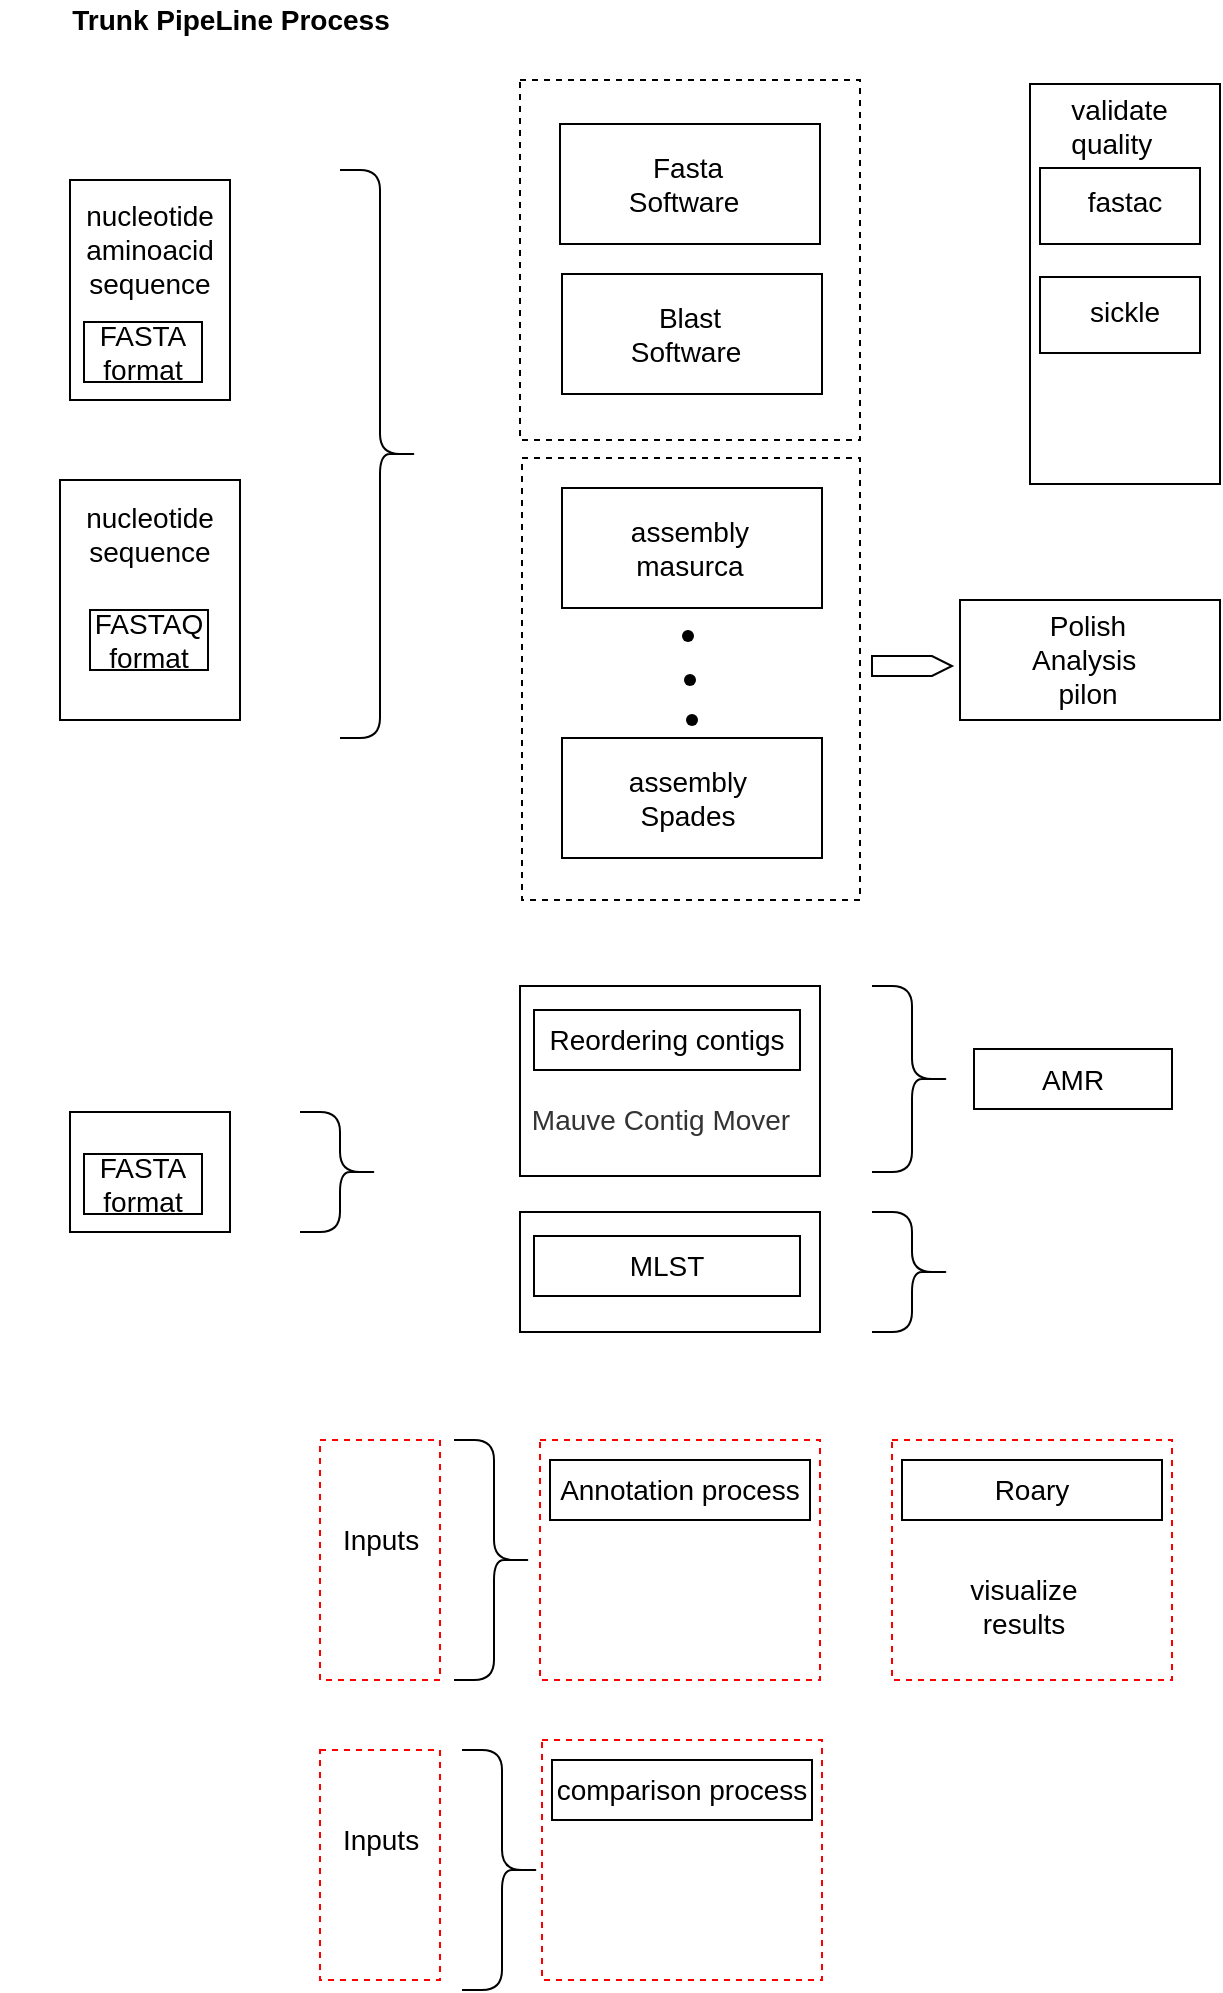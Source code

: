 <mxfile version="14.8.1" type="github">
  <diagram id="jO_XUjRUBSxXagyCRTic" name="Page-1">
    <mxGraphModel dx="900" dy="646" grid="1" gridSize="10" guides="1" tooltips="1" connect="1" arrows="1" fold="1" page="1" pageScale="1" pageWidth="827" pageHeight="1169" math="0" shadow="0">
      <root>
        <mxCell id="0" />
        <mxCell id="1" parent="0" />
        <mxCell id="xDcCuQg8WMwgXTcnJYGY-1" value="" style="rounded=0;whiteSpace=wrap;html=1;" parent="1" vertex="1">
          <mxGeometry x="330" y="92" width="130" height="60" as="geometry" />
        </mxCell>
        <mxCell id="xDcCuQg8WMwgXTcnJYGY-2" value="&lt;font style=&quot;font-size: 14px&quot;&gt;Fasta Software&amp;nbsp;&lt;/font&gt;" style="text;html=1;strokeColor=none;fillColor=none;align=center;verticalAlign=middle;whiteSpace=wrap;rounded=0;" parent="1" vertex="1">
          <mxGeometry x="360" y="109.5" width="68" height="25" as="geometry" />
        </mxCell>
        <mxCell id="xDcCuQg8WMwgXTcnJYGY-6" value="" style="rounded=0;whiteSpace=wrap;html=1;" parent="1" vertex="1">
          <mxGeometry x="85" y="120" width="80" height="110" as="geometry" />
        </mxCell>
        <mxCell id="xDcCuQg8WMwgXTcnJYGY-7" value="&lt;font style=&quot;font-size: 14px&quot;&gt;nucleotide&lt;br&gt;aminoacid&lt;br&gt;sequence&lt;br&gt;&lt;/font&gt;" style="text;html=1;strokeColor=none;fillColor=none;align=center;verticalAlign=middle;whiteSpace=wrap;rounded=0;" parent="1" vertex="1">
          <mxGeometry x="50" y="134.5" width="150" height="40" as="geometry" />
        </mxCell>
        <mxCell id="xDcCuQg8WMwgXTcnJYGY-9" value="&lt;span style=&quot;font-size: 14px&quot;&gt;FASTA format&lt;/span&gt;" style="text;html=1;align=center;verticalAlign=middle;whiteSpace=wrap;rounded=0;strokeColor=#000000;" parent="1" vertex="1">
          <mxGeometry x="92" y="191" width="59" height="30" as="geometry" />
        </mxCell>
        <mxCell id="xDcCuQg8WMwgXTcnJYGY-15" value="" style="rounded=0;whiteSpace=wrap;html=1;" parent="1" vertex="1">
          <mxGeometry x="331" y="167" width="130" height="60" as="geometry" />
        </mxCell>
        <mxCell id="xDcCuQg8WMwgXTcnJYGY-16" value="&lt;font style=&quot;font-size: 14px&quot;&gt;Blast Software&amp;nbsp;&lt;/font&gt;" style="text;html=1;strokeColor=none;fillColor=none;align=center;verticalAlign=middle;whiteSpace=wrap;rounded=0;" parent="1" vertex="1">
          <mxGeometry x="361" y="184.5" width="68" height="25" as="geometry" />
        </mxCell>
        <mxCell id="xDcCuQg8WMwgXTcnJYGY-19" value="" style="rounded=0;whiteSpace=wrap;html=1;dashed=1;strokeColor=#000000;fillColor=none;" parent="1" vertex="1">
          <mxGeometry x="310" y="70" width="170" height="180" as="geometry" />
        </mxCell>
        <mxCell id="5k7tPbhZEELwhW71Bemf-1" value="" style="rounded=0;whiteSpace=wrap;html=1;" parent="1" vertex="1">
          <mxGeometry x="331" y="274" width="130" height="60" as="geometry" />
        </mxCell>
        <mxCell id="5k7tPbhZEELwhW71Bemf-2" value="&lt;font style=&quot;font-size: 14px&quot;&gt;assembly&lt;br&gt;masurca&lt;br&gt;&lt;/font&gt;" style="text;html=1;strokeColor=none;fillColor=none;align=center;verticalAlign=middle;whiteSpace=wrap;rounded=0;" parent="1" vertex="1">
          <mxGeometry x="361" y="291.5" width="68" height="25" as="geometry" />
        </mxCell>
        <mxCell id="5k7tPbhZEELwhW71Bemf-3" value="" style="rounded=0;whiteSpace=wrap;html=1;" parent="1" vertex="1">
          <mxGeometry x="530" y="330" width="130" height="60" as="geometry" />
        </mxCell>
        <mxCell id="5k7tPbhZEELwhW71Bemf-4" value="&lt;font style=&quot;font-size: 14px&quot;&gt;Polish Analysis&amp;nbsp;&lt;br&gt;pilon&lt;br&gt;&lt;/font&gt;" style="text;html=1;strokeColor=none;fillColor=none;align=center;verticalAlign=middle;whiteSpace=wrap;rounded=0;" parent="1" vertex="1">
          <mxGeometry x="560" y="347.5" width="68" height="25" as="geometry" />
        </mxCell>
        <mxCell id="5k7tPbhZEELwhW71Bemf-6" value="" style="shape=waypoint;sketch=0;fillStyle=solid;size=6;pointerEvents=1;points=[];fillColor=none;resizable=0;rotatable=0;perimeter=centerPerimeter;snapToPoint=1;dashed=1;strokeColor=#000000;" parent="1" vertex="1">
          <mxGeometry x="374" y="328" width="40" height="40" as="geometry" />
        </mxCell>
        <mxCell id="5k7tPbhZEELwhW71Bemf-7" value="" style="shape=waypoint;sketch=0;fillStyle=solid;size=6;pointerEvents=1;points=[];fillColor=none;resizable=0;rotatable=0;perimeter=centerPerimeter;snapToPoint=1;dashed=1;strokeColor=#000000;" parent="1" vertex="1">
          <mxGeometry x="375" y="350" width="40" height="40" as="geometry" />
        </mxCell>
        <mxCell id="5k7tPbhZEELwhW71Bemf-8" style="edgeStyle=orthogonalEdgeStyle;rounded=0;orthogonalLoop=1;jettySize=auto;html=1;" parent="1" edge="1">
          <mxGeometry relative="1" as="geometry">
            <mxPoint x="394" y="378" as="sourcePoint" />
            <mxPoint x="394" y="378" as="targetPoint" />
          </mxGeometry>
        </mxCell>
        <mxCell id="5k7tPbhZEELwhW71Bemf-9" value="" style="shape=waypoint;sketch=0;fillStyle=solid;size=6;pointerEvents=1;points=[];fillColor=none;resizable=0;rotatable=0;perimeter=centerPerimeter;snapToPoint=1;dashed=1;strokeColor=#000000;" parent="1" vertex="1">
          <mxGeometry x="376" y="370" width="40" height="40" as="geometry" />
        </mxCell>
        <mxCell id="5k7tPbhZEELwhW71Bemf-10" value="&lt;font style=&quot;font-size: 14px&quot;&gt;nucleotide&lt;br&gt;sequence&lt;br&gt;&lt;/font&gt;" style="text;html=1;strokeColor=none;fillColor=none;align=center;verticalAlign=middle;whiteSpace=wrap;rounded=0;" parent="1" vertex="1">
          <mxGeometry x="80" y="278.5" width="90" height="36.5" as="geometry" />
        </mxCell>
        <mxCell id="5k7tPbhZEELwhW71Bemf-11" value="&lt;span style=&quot;font-size: 14px&quot;&gt;FASTAQ format&lt;/span&gt;" style="text;html=1;align=center;verticalAlign=middle;whiteSpace=wrap;rounded=0;strokeColor=#000000;" parent="1" vertex="1">
          <mxGeometry x="95" y="335" width="59" height="30" as="geometry" />
        </mxCell>
        <mxCell id="5k7tPbhZEELwhW71Bemf-12" value="" style="rounded=0;whiteSpace=wrap;html=1;fillColor=none;" parent="1" vertex="1">
          <mxGeometry x="80" y="270" width="90" height="120" as="geometry" />
        </mxCell>
        <mxCell id="5k7tPbhZEELwhW71Bemf-18" value="" style="shape=curlyBracket;whiteSpace=wrap;html=1;rounded=1;flipH=1;strokeColor=#000000;fillColor=none;" parent="1" vertex="1">
          <mxGeometry x="220" y="115" width="40" height="284" as="geometry" />
        </mxCell>
        <mxCell id="5k7tPbhZEELwhW71Bemf-19" value="" style="rounded=0;whiteSpace=wrap;html=1;dashed=1;strokeColor=#000000;fillColor=none;" parent="1" vertex="1">
          <mxGeometry x="311" y="259" width="169" height="221" as="geometry" />
        </mxCell>
        <mxCell id="5k7tPbhZEELwhW71Bemf-21" value="" style="verticalLabelPosition=bottom;verticalAlign=top;html=1;shape=mxgraph.basic.rect;fillColor2=none;strokeWidth=1;size=20;indent=5;fillColor=none;" parent="1" vertex="1">
          <mxGeometry x="570" y="114" width="80" height="38" as="geometry" />
        </mxCell>
        <mxCell id="5k7tPbhZEELwhW71Bemf-23" value="&lt;font style=&quot;font-size: 14px&quot;&gt;fastac&lt;br&gt;&lt;/font&gt;" style="text;html=1;strokeColor=none;fillColor=none;align=center;verticalAlign=middle;whiteSpace=wrap;rounded=0;" parent="1" vertex="1">
          <mxGeometry x="575" y="120.5" width="75" height="21.5" as="geometry" />
        </mxCell>
        <mxCell id="5k7tPbhZEELwhW71Bemf-25" value="" style="verticalLabelPosition=bottom;verticalAlign=top;html=1;shape=mxgraph.basic.rect;fillColor2=none;strokeWidth=1;size=20;indent=5;fillColor=none;" parent="1" vertex="1">
          <mxGeometry x="570" y="168.5" width="80" height="38" as="geometry" />
        </mxCell>
        <mxCell id="5k7tPbhZEELwhW71Bemf-26" value="&lt;font style=&quot;font-size: 14px&quot;&gt;sickle&lt;br&gt;&lt;/font&gt;" style="text;html=1;strokeColor=none;fillColor=none;align=center;verticalAlign=middle;whiteSpace=wrap;rounded=0;" parent="1" vertex="1">
          <mxGeometry x="575" y="175" width="75" height="21.5" as="geometry" />
        </mxCell>
        <mxCell id="5k7tPbhZEELwhW71Bemf-27" value="&lt;font style=&quot;font-size: 14px&quot;&gt;assembly&lt;br&gt;Spades&lt;br&gt;&lt;/font&gt;" style="text;html=1;strokeColor=none;fillColor=none;align=center;verticalAlign=middle;whiteSpace=wrap;rounded=0;" parent="1" vertex="1">
          <mxGeometry x="360" y="416.5" width="68" height="25" as="geometry" />
        </mxCell>
        <mxCell id="5k7tPbhZEELwhW71Bemf-28" value="" style="rounded=0;whiteSpace=wrap;html=1;fillColor=none;" parent="1" vertex="1">
          <mxGeometry x="331" y="399" width="130" height="60" as="geometry" />
        </mxCell>
        <mxCell id="5k7tPbhZEELwhW71Bemf-29" value="" style="rounded=0;whiteSpace=wrap;html=1;fillColor=none;" parent="1" vertex="1">
          <mxGeometry x="85" y="586" width="80" height="60" as="geometry" />
        </mxCell>
        <mxCell id="5k7tPbhZEELwhW71Bemf-30" value="&lt;span style=&quot;font-size: 14px&quot;&gt;FASTA format&lt;/span&gt;" style="text;html=1;align=center;verticalAlign=middle;whiteSpace=wrap;rounded=0;strokeColor=#000000;" parent="1" vertex="1">
          <mxGeometry x="92" y="607" width="59" height="30" as="geometry" />
        </mxCell>
        <mxCell id="5k7tPbhZEELwhW71Bemf-31" value="" style="rounded=0;whiteSpace=wrap;html=1;fillColor=none;" parent="1" vertex="1">
          <mxGeometry x="310" y="523" width="150" height="95" as="geometry" />
        </mxCell>
        <mxCell id="5k7tPbhZEELwhW71Bemf-32" value="&lt;span style=&quot;font-size: 14px&quot;&gt;Reordering contigs&lt;/span&gt;" style="text;html=1;align=center;verticalAlign=middle;whiteSpace=wrap;rounded=0;strokeColor=#000000;" parent="1" vertex="1">
          <mxGeometry x="317" y="535" width="133" height="30" as="geometry" />
        </mxCell>
        <mxCell id="5k7tPbhZEELwhW71Bemf-34" value="" style="shape=curlyBracket;whiteSpace=wrap;html=1;rounded=1;flipH=1;strokeColor=#000000;fillColor=none;" parent="1" vertex="1">
          <mxGeometry x="486" y="523" width="40" height="93" as="geometry" />
        </mxCell>
        <mxCell id="5k7tPbhZEELwhW71Bemf-35" value="&lt;h3 style=&quot;color: rgb(51 , 51 , 51) ; text-align: left ; background-color: rgb(255 , 255 , 255)&quot;&gt;&lt;font style=&quot;font-weight: normal ; font-size: 14px&quot;&gt;Mauve Contig Mover&lt;/font&gt;&lt;/h3&gt;" style="text;html=1;align=center;verticalAlign=middle;resizable=0;points=[];autosize=1;strokeColor=none;fontFamily=Helvetica;" parent="1" vertex="1">
          <mxGeometry x="310" y="565" width="140" height="50" as="geometry" />
        </mxCell>
        <mxCell id="5k7tPbhZEELwhW71Bemf-36" value="" style="rounded=0;whiteSpace=wrap;html=1;fillColor=none;" parent="1" vertex="1">
          <mxGeometry x="310" y="636" width="150" height="60" as="geometry" />
        </mxCell>
        <mxCell id="5k7tPbhZEELwhW71Bemf-37" value="&lt;span style=&quot;font-size: 14px&quot;&gt;MLST&lt;/span&gt;" style="text;html=1;align=center;verticalAlign=middle;whiteSpace=wrap;rounded=0;strokeColor=#000000;" parent="1" vertex="1">
          <mxGeometry x="317" y="648" width="133" height="30" as="geometry" />
        </mxCell>
        <mxCell id="5k7tPbhZEELwhW71Bemf-40" value="" style="shape=curlyBracket;whiteSpace=wrap;html=1;rounded=1;flipH=1;strokeColor=#000000;fillColor=none;" parent="1" vertex="1">
          <mxGeometry x="486" y="636" width="40" height="60" as="geometry" />
        </mxCell>
        <mxCell id="5k7tPbhZEELwhW71Bemf-43" value="" style="verticalLabelPosition=bottom;verticalAlign=top;html=1;shape=mxgraph.basic.rect;fillColor2=none;strokeWidth=1;size=20;indent=5;fillColor=none;" parent="1" vertex="1">
          <mxGeometry x="565" y="72" width="95" height="200" as="geometry" />
        </mxCell>
        <mxCell id="5k7tPbhZEELwhW71Bemf-45" value="&lt;span style=&quot;font-size: 14px&quot;&gt;AMR&lt;/span&gt;" style="text;html=1;align=center;verticalAlign=middle;whiteSpace=wrap;rounded=0;strokeColor=#000000;" parent="1" vertex="1">
          <mxGeometry x="537" y="554.5" width="99" height="30" as="geometry" />
        </mxCell>
        <mxCell id="wwoEpBk2iYvQCi5HZwen-1" value="&lt;div style=&quot;text-align: center&quot;&gt;&lt;font face=&quot;helvetica&quot;&gt;&lt;span style=&quot;font-size: 14px&quot;&gt;&amp;nbsp; &amp;nbsp;validate&amp;nbsp;&lt;/span&gt;&lt;/font&gt;&lt;/div&gt;&lt;div style=&quot;text-align: center&quot;&gt;&lt;span style=&quot;font-family: &amp;#34;helvetica&amp;#34; ; font-size: 14px&quot;&gt;quality&lt;/span&gt;&lt;/div&gt;" style="text;whiteSpace=wrap;html=1;" vertex="1" parent="1">
          <mxGeometry x="572" y="70" width="75" height="50" as="geometry" />
        </mxCell>
        <mxCell id="wwoEpBk2iYvQCi5HZwen-2" value="" style="shape=curlyBracket;whiteSpace=wrap;html=1;rounded=1;flipH=1;strokeColor=#000000;fillColor=none;" vertex="1" parent="1">
          <mxGeometry x="200" y="586" width="40" height="60" as="geometry" />
        </mxCell>
        <mxCell id="wwoEpBk2iYvQCi5HZwen-3" value="" style="html=1;shadow=0;dashed=0;align=center;verticalAlign=middle;shape=mxgraph.arrows2.arrow;dy=0;dx=10;notch=0;" vertex="1" parent="1">
          <mxGeometry x="486" y="358" width="40" height="10" as="geometry" />
        </mxCell>
        <mxCell id="wwoEpBk2iYvQCi5HZwen-4" value="" style="verticalLabelPosition=bottom;verticalAlign=top;html=1;shape=mxgraph.basic.rect;fillColor2=none;strokeWidth=1;size=20;indent=5;dashed=1;fillColor=none;strokeColor=#FF0000;" vertex="1" parent="1">
          <mxGeometry x="320" y="750" width="140" height="120" as="geometry" />
        </mxCell>
        <mxCell id="wwoEpBk2iYvQCi5HZwen-5" value="&lt;span style=&quot;font-size: 14px&quot;&gt;Annotation process&lt;/span&gt;" style="text;html=1;align=center;verticalAlign=middle;whiteSpace=wrap;rounded=0;strokeColor=#000000;" vertex="1" parent="1">
          <mxGeometry x="325" y="760" width="130" height="30" as="geometry" />
        </mxCell>
        <mxCell id="wwoEpBk2iYvQCi5HZwen-7" value="" style="verticalLabelPosition=bottom;verticalAlign=top;html=1;shape=mxgraph.basic.rect;fillColor2=none;strokeWidth=1;size=20;indent=5;dashed=1;fillColor=none;strokeColor=#FF0000;" vertex="1" parent="1">
          <mxGeometry x="321" y="900" width="140" height="120" as="geometry" />
        </mxCell>
        <mxCell id="wwoEpBk2iYvQCi5HZwen-8" value="&lt;span style=&quot;font-size: 14px&quot;&gt;comparison process&lt;/span&gt;" style="text;html=1;align=center;verticalAlign=middle;whiteSpace=wrap;rounded=0;strokeColor=#000000;" vertex="1" parent="1">
          <mxGeometry x="326" y="910" width="130" height="30" as="geometry" />
        </mxCell>
        <mxCell id="wwoEpBk2iYvQCi5HZwen-9" value="" style="verticalLabelPosition=bottom;verticalAlign=top;html=1;shape=mxgraph.basic.rect;fillColor2=none;strokeWidth=1;size=20;indent=5;dashed=1;fillColor=none;strokeColor=#FF0000;" vertex="1" parent="1">
          <mxGeometry x="210" y="750" width="60" height="120" as="geometry" />
        </mxCell>
        <mxCell id="wwoEpBk2iYvQCi5HZwen-10" value="" style="verticalLabelPosition=bottom;verticalAlign=top;html=1;shape=mxgraph.basic.rect;fillColor2=none;strokeWidth=1;size=20;indent=5;dashed=1;fillColor=none;strokeColor=#FF0000;" vertex="1" parent="1">
          <mxGeometry x="210" y="905" width="60" height="115" as="geometry" />
        </mxCell>
        <mxCell id="wwoEpBk2iYvQCi5HZwen-11" value="&lt;font style=&quot;font-size: 14px&quot;&gt;Inputs&lt;/font&gt;" style="text;html=1;align=center;verticalAlign=middle;resizable=0;points=[];autosize=1;strokeColor=none;" vertex="1" parent="1">
          <mxGeometry x="215" y="790" width="50" height="20" as="geometry" />
        </mxCell>
        <mxCell id="wwoEpBk2iYvQCi5HZwen-12" value="&lt;font style=&quot;font-size: 14px&quot;&gt;Inputs&lt;/font&gt;" style="text;html=1;align=center;verticalAlign=middle;resizable=0;points=[];autosize=1;strokeColor=none;" vertex="1" parent="1">
          <mxGeometry x="215" y="940" width="50" height="20" as="geometry" />
        </mxCell>
        <mxCell id="wwoEpBk2iYvQCi5HZwen-13" value="" style="shape=curlyBracket;whiteSpace=wrap;html=1;rounded=1;flipH=1;strokeColor=#000000;fillColor=none;" vertex="1" parent="1">
          <mxGeometry x="277" y="750" width="40" height="120" as="geometry" />
        </mxCell>
        <mxCell id="wwoEpBk2iYvQCi5HZwen-14" value="" style="shape=curlyBracket;whiteSpace=wrap;html=1;rounded=1;flipH=1;strokeColor=#000000;fillColor=none;" vertex="1" parent="1">
          <mxGeometry x="281" y="905" width="40" height="120" as="geometry" />
        </mxCell>
        <mxCell id="wwoEpBk2iYvQCi5HZwen-15" value="" style="verticalLabelPosition=bottom;verticalAlign=top;html=1;shape=mxgraph.basic.rect;fillColor2=none;strokeWidth=1;size=20;indent=5;dashed=1;fillColor=none;strokeColor=#FF0000;" vertex="1" parent="1">
          <mxGeometry x="496" y="750" width="140" height="120" as="geometry" />
        </mxCell>
        <mxCell id="wwoEpBk2iYvQCi5HZwen-16" value="&lt;span style=&quot;font-size: 14px&quot;&gt;Roary&lt;/span&gt;" style="text;html=1;align=center;verticalAlign=middle;whiteSpace=wrap;rounded=0;strokeColor=#000000;" vertex="1" parent="1">
          <mxGeometry x="501" y="760" width="130" height="30" as="geometry" />
        </mxCell>
        <mxCell id="wwoEpBk2iYvQCi5HZwen-18" value="&lt;div style=&quot;text-align: center&quot;&gt;&lt;font face=&quot;helvetica&quot;&gt;&lt;span style=&quot;font-size: 14px&quot;&gt;visualize results&lt;/span&gt;&lt;/font&gt;&lt;/div&gt;" style="text;whiteSpace=wrap;html=1;" vertex="1" parent="1">
          <mxGeometry x="526" y="810" width="70" height="40" as="geometry" />
        </mxCell>
        <mxCell id="oxmvo8qorRRgC9anVNyV-1" value="Trunk PipeLine Process" style="text;html=1;align=center;verticalAlign=middle;resizable=0;points=[];autosize=1;strokeColor=none;fontSize=14;fontStyle=1" vertex="1" parent="1">
          <mxGeometry x="80" y="30" width="170" height="20" as="geometry" />
        </mxCell>
      </root>
    </mxGraphModel>
  </diagram>
</mxfile>

